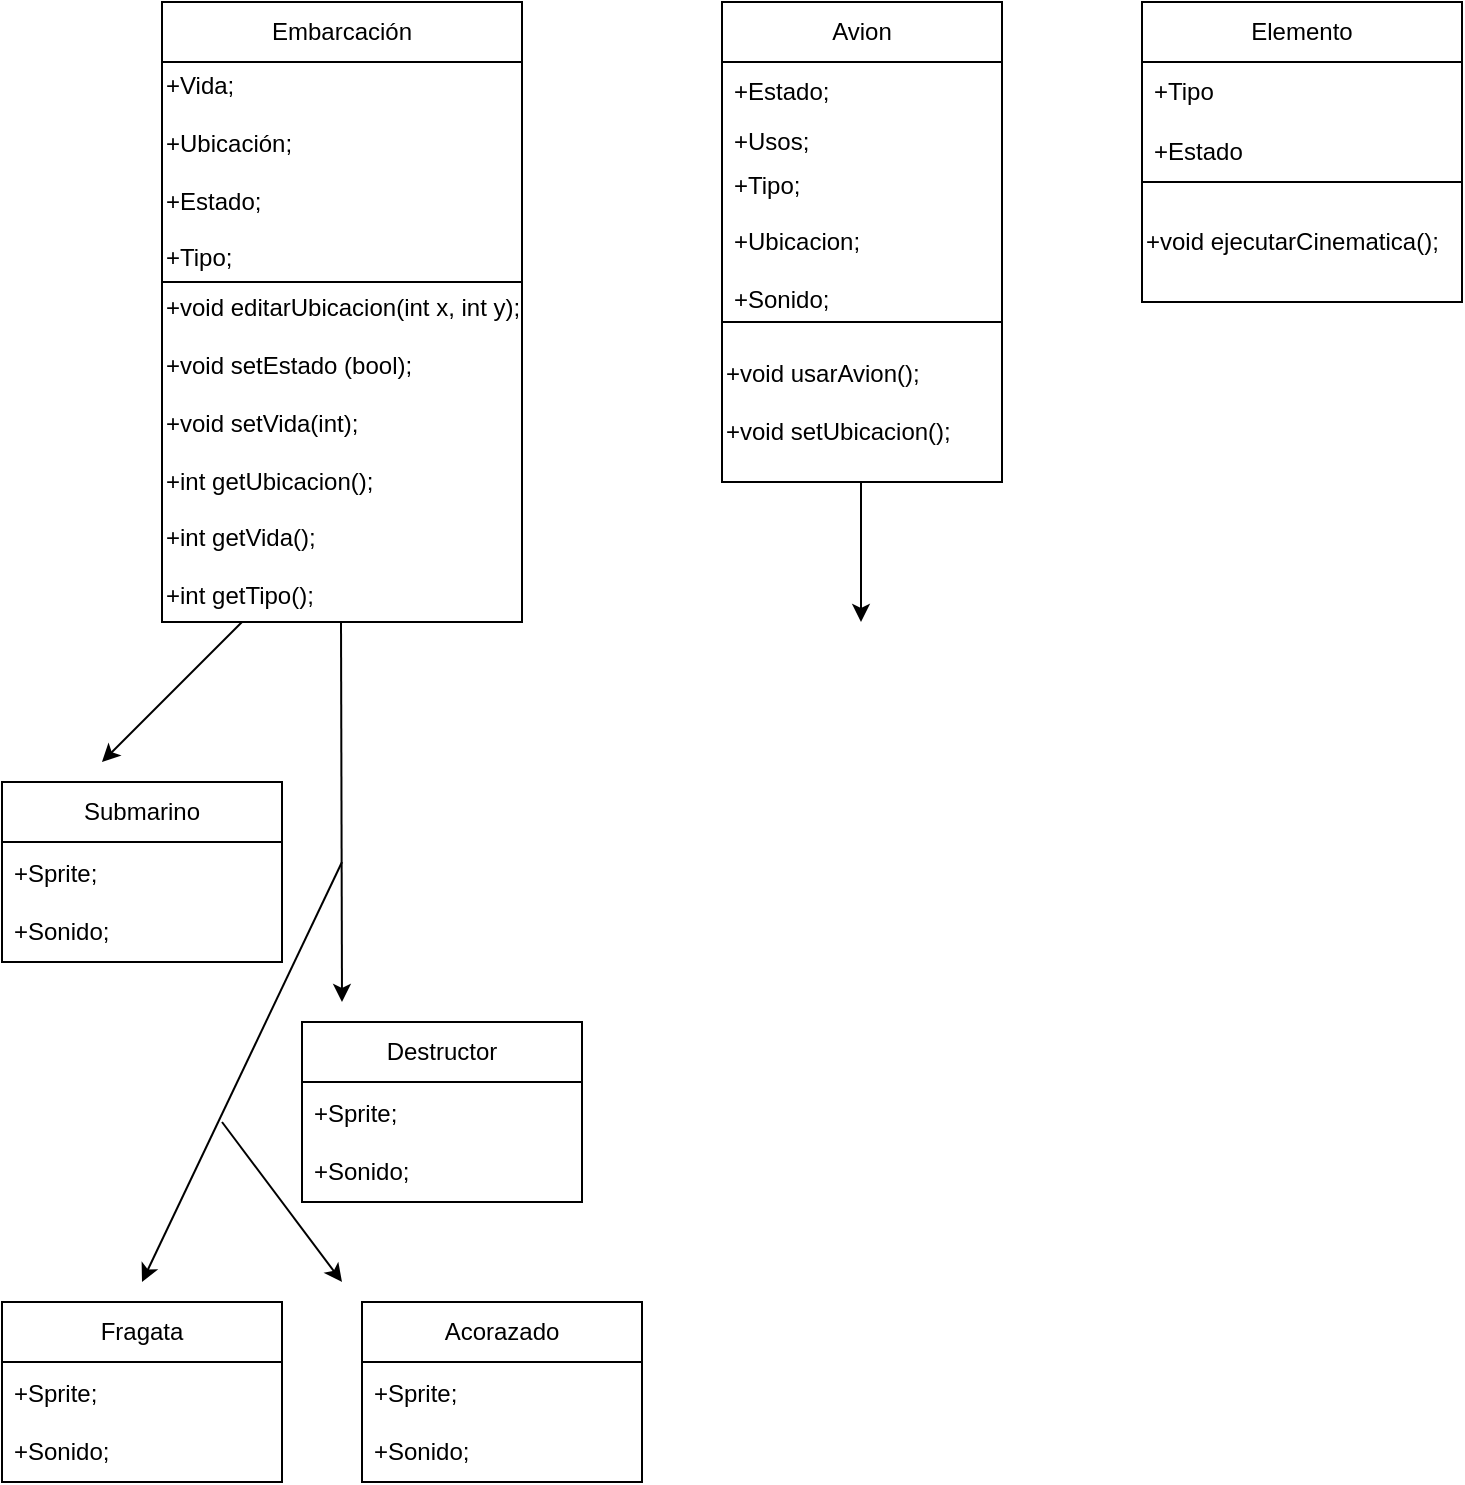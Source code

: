 <mxfile version="21.2.3" type="github">
  <diagram id="C5RBs43oDa-KdzZeNtuy" name="Page-1">
    <mxGraphModel dx="1434" dy="796" grid="1" gridSize="10" guides="1" tooltips="1" connect="1" arrows="1" fold="1" page="1" pageScale="1" pageWidth="827" pageHeight="1169" math="0" shadow="0">
      <root>
        <mxCell id="WIyWlLk6GJQsqaUBKTNV-0" />
        <mxCell id="WIyWlLk6GJQsqaUBKTNV-1" parent="WIyWlLk6GJQsqaUBKTNV-0" />
        <mxCell id="e-kmSDoFwdAO5oXFJXU8-1" value="Embarcación" style="swimlane;fontStyle=0;childLayout=stackLayout;horizontal=1;startSize=30;horizontalStack=0;resizeParent=1;resizeParentMax=0;resizeLast=0;collapsible=1;marginBottom=0;whiteSpace=wrap;html=1;" vertex="1" parent="WIyWlLk6GJQsqaUBKTNV-1">
          <mxGeometry x="90" y="10" width="180" height="140" as="geometry" />
        </mxCell>
        <mxCell id="e-kmSDoFwdAO5oXFJXU8-6" value="+Vida;&lt;br&gt;&lt;br&gt;+Ubicación;&lt;br&gt;&lt;br&gt;+Estado;&lt;br&gt;&lt;br&gt;+Tipo;" style="rounded=0;whiteSpace=wrap;html=1;align=left;" vertex="1" parent="e-kmSDoFwdAO5oXFJXU8-1">
          <mxGeometry y="30" width="180" height="110" as="geometry" />
        </mxCell>
        <mxCell id="e-kmSDoFwdAO5oXFJXU8-7" value="Avion" style="swimlane;fontStyle=0;childLayout=stackLayout;horizontal=1;startSize=30;horizontalStack=0;resizeParent=1;resizeParentMax=0;resizeLast=0;collapsible=1;marginBottom=0;whiteSpace=wrap;html=1;" vertex="1" parent="WIyWlLk6GJQsqaUBKTNV-1">
          <mxGeometry x="370" y="10" width="140" height="160" as="geometry" />
        </mxCell>
        <mxCell id="e-kmSDoFwdAO5oXFJXU8-8" value="+Estado;" style="text;strokeColor=none;fillColor=none;align=left;verticalAlign=middle;spacingLeft=4;spacingRight=4;overflow=hidden;points=[[0,0.5],[1,0.5]];portConstraint=eastwest;rotatable=0;whiteSpace=wrap;html=1;" vertex="1" parent="e-kmSDoFwdAO5oXFJXU8-7">
          <mxGeometry y="30" width="140" height="30" as="geometry" />
        </mxCell>
        <mxCell id="e-kmSDoFwdAO5oXFJXU8-9" value="+Usos;" style="text;strokeColor=none;fillColor=none;align=left;verticalAlign=middle;spacingLeft=4;spacingRight=4;overflow=hidden;points=[[0,0.5],[1,0.5]];portConstraint=eastwest;rotatable=0;whiteSpace=wrap;html=1;" vertex="1" parent="e-kmSDoFwdAO5oXFJXU8-7">
          <mxGeometry y="60" width="140" height="20" as="geometry" />
        </mxCell>
        <mxCell id="e-kmSDoFwdAO5oXFJXU8-10" value="+Tipo;&lt;br&gt;&lt;br&gt;+Ubicacion;&lt;br&gt;&lt;br&gt;+Sonido;" style="text;strokeColor=none;fillColor=none;align=left;verticalAlign=middle;spacingLeft=4;spacingRight=4;overflow=hidden;points=[[0,0.5],[1,0.5]];portConstraint=eastwest;rotatable=0;whiteSpace=wrap;html=1;" vertex="1" parent="e-kmSDoFwdAO5oXFJXU8-7">
          <mxGeometry y="80" width="140" height="80" as="geometry" />
        </mxCell>
        <mxCell id="e-kmSDoFwdAO5oXFJXU8-11" value="+void usarAvion();&lt;br&gt;&lt;br&gt;+void setUbicacion();" style="rounded=0;whiteSpace=wrap;html=1;align=left;" vertex="1" parent="WIyWlLk6GJQsqaUBKTNV-1">
          <mxGeometry x="370" y="170" width="140" height="80" as="geometry" />
        </mxCell>
        <mxCell id="e-kmSDoFwdAO5oXFJXU8-5" value="+void editarUbicacion(int x, int y);&lt;br&gt;&lt;br&gt;+void setEstado (bool);&lt;br&gt;&lt;br&gt;+void setVida(int);&lt;br&gt;&lt;br&gt;+int getUbicacion();&lt;br&gt;&lt;br&gt;+int getVida();&lt;br&gt;&lt;br&gt;+int getTipo();" style="rounded=0;whiteSpace=wrap;html=1;align=left;" vertex="1" parent="WIyWlLk6GJQsqaUBKTNV-1">
          <mxGeometry x="90" y="150" width="180" height="170" as="geometry" />
        </mxCell>
        <mxCell id="e-kmSDoFwdAO5oXFJXU8-12" value="Elemento" style="swimlane;fontStyle=0;childLayout=stackLayout;horizontal=1;startSize=30;horizontalStack=0;resizeParent=1;resizeParentMax=0;resizeLast=0;collapsible=1;marginBottom=0;whiteSpace=wrap;html=1;" vertex="1" parent="WIyWlLk6GJQsqaUBKTNV-1">
          <mxGeometry x="580" y="10" width="160" height="90" as="geometry" />
        </mxCell>
        <mxCell id="e-kmSDoFwdAO5oXFJXU8-13" value="+Tipo" style="text;strokeColor=none;fillColor=none;align=left;verticalAlign=middle;spacingLeft=4;spacingRight=4;overflow=hidden;points=[[0,0.5],[1,0.5]];portConstraint=eastwest;rotatable=0;whiteSpace=wrap;html=1;" vertex="1" parent="e-kmSDoFwdAO5oXFJXU8-12">
          <mxGeometry y="30" width="160" height="30" as="geometry" />
        </mxCell>
        <mxCell id="e-kmSDoFwdAO5oXFJXU8-14" value="+Estado" style="text;strokeColor=none;fillColor=none;align=left;verticalAlign=middle;spacingLeft=4;spacingRight=4;overflow=hidden;points=[[0,0.5],[1,0.5]];portConstraint=eastwest;rotatable=0;whiteSpace=wrap;html=1;" vertex="1" parent="e-kmSDoFwdAO5oXFJXU8-12">
          <mxGeometry y="60" width="160" height="30" as="geometry" />
        </mxCell>
        <mxCell id="e-kmSDoFwdAO5oXFJXU8-16" value="+void ejecutarCinematica();" style="rounded=0;whiteSpace=wrap;html=1;align=left;" vertex="1" parent="WIyWlLk6GJQsqaUBKTNV-1">
          <mxGeometry x="580" y="100" width="160" height="60" as="geometry" />
        </mxCell>
        <mxCell id="e-kmSDoFwdAO5oXFJXU8-17" value="" style="endArrow=classic;html=1;rounded=0;" edge="1" parent="WIyWlLk6GJQsqaUBKTNV-1">
          <mxGeometry width="50" height="50" relative="1" as="geometry">
            <mxPoint x="130" y="320" as="sourcePoint" />
            <mxPoint x="60" y="390" as="targetPoint" />
            <Array as="points" />
          </mxGeometry>
        </mxCell>
        <mxCell id="e-kmSDoFwdAO5oXFJXU8-18" value="" style="endArrow=classic;html=1;rounded=0;" edge="1" parent="WIyWlLk6GJQsqaUBKTNV-1">
          <mxGeometry width="50" height="50" relative="1" as="geometry">
            <mxPoint x="439.5" y="250" as="sourcePoint" />
            <mxPoint x="439.5" y="320" as="targetPoint" />
          </mxGeometry>
        </mxCell>
        <mxCell id="e-kmSDoFwdAO5oXFJXU8-19" value="Submarino" style="swimlane;fontStyle=0;childLayout=stackLayout;horizontal=1;startSize=30;horizontalStack=0;resizeParent=1;resizeParentMax=0;resizeLast=0;collapsible=1;marginBottom=0;whiteSpace=wrap;html=1;" vertex="1" parent="WIyWlLk6GJQsqaUBKTNV-1">
          <mxGeometry x="10" y="400" width="140" height="90" as="geometry" />
        </mxCell>
        <mxCell id="e-kmSDoFwdAO5oXFJXU8-20" value="+Sprite;&lt;br&gt;&lt;br&gt;+Sonido;" style="text;strokeColor=none;fillColor=none;align=left;verticalAlign=middle;spacingLeft=4;spacingRight=4;overflow=hidden;points=[[0,0.5],[1,0.5]];portConstraint=eastwest;rotatable=0;whiteSpace=wrap;html=1;" vertex="1" parent="e-kmSDoFwdAO5oXFJXU8-19">
          <mxGeometry y="30" width="140" height="60" as="geometry" />
        </mxCell>
        <mxCell id="e-kmSDoFwdAO5oXFJXU8-23" value="Destructor" style="swimlane;fontStyle=0;childLayout=stackLayout;horizontal=1;startSize=30;horizontalStack=0;resizeParent=1;resizeParentMax=0;resizeLast=0;collapsible=1;marginBottom=0;whiteSpace=wrap;html=1;" vertex="1" parent="WIyWlLk6GJQsqaUBKTNV-1">
          <mxGeometry x="160" y="520" width="140" height="90" as="geometry" />
        </mxCell>
        <mxCell id="e-kmSDoFwdAO5oXFJXU8-24" value="+Sprite;&lt;br&gt;&lt;br&gt;+Sonido;" style="text;strokeColor=none;fillColor=none;align=left;verticalAlign=middle;spacingLeft=4;spacingRight=4;overflow=hidden;points=[[0,0.5],[1,0.5]];portConstraint=eastwest;rotatable=0;whiteSpace=wrap;html=1;" vertex="1" parent="e-kmSDoFwdAO5oXFJXU8-23">
          <mxGeometry y="30" width="140" height="60" as="geometry" />
        </mxCell>
        <mxCell id="e-kmSDoFwdAO5oXFJXU8-25" value="" style="endArrow=classic;html=1;rounded=0;" edge="1" parent="WIyWlLk6GJQsqaUBKTNV-1">
          <mxGeometry width="50" height="50" relative="1" as="geometry">
            <mxPoint x="179.5" y="320" as="sourcePoint" />
            <mxPoint x="180" y="510" as="targetPoint" />
          </mxGeometry>
        </mxCell>
        <mxCell id="e-kmSDoFwdAO5oXFJXU8-26" value="Fragata" style="swimlane;fontStyle=0;childLayout=stackLayout;horizontal=1;startSize=30;horizontalStack=0;resizeParent=1;resizeParentMax=0;resizeLast=0;collapsible=1;marginBottom=0;whiteSpace=wrap;html=1;" vertex="1" parent="WIyWlLk6GJQsqaUBKTNV-1">
          <mxGeometry x="10" y="660" width="140" height="90" as="geometry" />
        </mxCell>
        <mxCell id="e-kmSDoFwdAO5oXFJXU8-27" value="+Sprite;&lt;br&gt;&lt;br&gt;+Sonido;" style="text;strokeColor=none;fillColor=none;align=left;verticalAlign=middle;spacingLeft=4;spacingRight=4;overflow=hidden;points=[[0,0.5],[1,0.5]];portConstraint=eastwest;rotatable=0;whiteSpace=wrap;html=1;" vertex="1" parent="e-kmSDoFwdAO5oXFJXU8-26">
          <mxGeometry y="30" width="140" height="60" as="geometry" />
        </mxCell>
        <mxCell id="e-kmSDoFwdAO5oXFJXU8-28" value="" style="endArrow=classic;html=1;rounded=0;" edge="1" parent="WIyWlLk6GJQsqaUBKTNV-1">
          <mxGeometry width="50" height="50" relative="1" as="geometry">
            <mxPoint x="180" y="440" as="sourcePoint" />
            <mxPoint x="80" y="650" as="targetPoint" />
          </mxGeometry>
        </mxCell>
        <mxCell id="e-kmSDoFwdAO5oXFJXU8-29" value="Acorazado" style="swimlane;fontStyle=0;childLayout=stackLayout;horizontal=1;startSize=30;horizontalStack=0;resizeParent=1;resizeParentMax=0;resizeLast=0;collapsible=1;marginBottom=0;whiteSpace=wrap;html=1;" vertex="1" parent="WIyWlLk6GJQsqaUBKTNV-1">
          <mxGeometry x="190" y="660" width="140" height="90" as="geometry" />
        </mxCell>
        <mxCell id="e-kmSDoFwdAO5oXFJXU8-30" value="+Sprite;&lt;br&gt;&lt;br&gt;+Sonido;" style="text;strokeColor=none;fillColor=none;align=left;verticalAlign=middle;spacingLeft=4;spacingRight=4;overflow=hidden;points=[[0,0.5],[1,0.5]];portConstraint=eastwest;rotatable=0;whiteSpace=wrap;html=1;" vertex="1" parent="e-kmSDoFwdAO5oXFJXU8-29">
          <mxGeometry y="30" width="140" height="60" as="geometry" />
        </mxCell>
        <mxCell id="e-kmSDoFwdAO5oXFJXU8-31" value="" style="endArrow=classic;html=1;rounded=0;" edge="1" parent="WIyWlLk6GJQsqaUBKTNV-1">
          <mxGeometry width="50" height="50" relative="1" as="geometry">
            <mxPoint x="120" y="570" as="sourcePoint" />
            <mxPoint x="180" y="650" as="targetPoint" />
          </mxGeometry>
        </mxCell>
      </root>
    </mxGraphModel>
  </diagram>
</mxfile>
